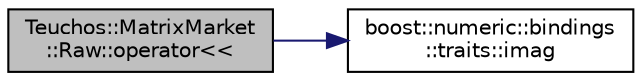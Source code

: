 digraph "Teuchos::MatrixMarket::Raw::operator&lt;&lt;"
{
  edge [fontname="Helvetica",fontsize="10",labelfontname="Helvetica",labelfontsize="10"];
  node [fontname="Helvetica",fontsize="10",shape=record];
  rankdir="LR";
  Node2 [label="Teuchos::MatrixMarket\l::Raw::operator\<\<",height=0.2,width=0.4,color="black", fillcolor="grey75", style="filled", fontcolor="black"];
  Node2 -> Node3 [color="midnightblue",fontsize="10",style="solid",fontname="Helvetica"];
  Node3 [label="boost::numeric::bindings\l::traits::imag",height=0.2,width=0.4,color="black", fillcolor="white", style="filled",URL="$d1/d51/namespaceboost_1_1numeric_1_1bindings_1_1traits.html#a3111566b8a03b5858092b5e7f1e2d460"];
}
